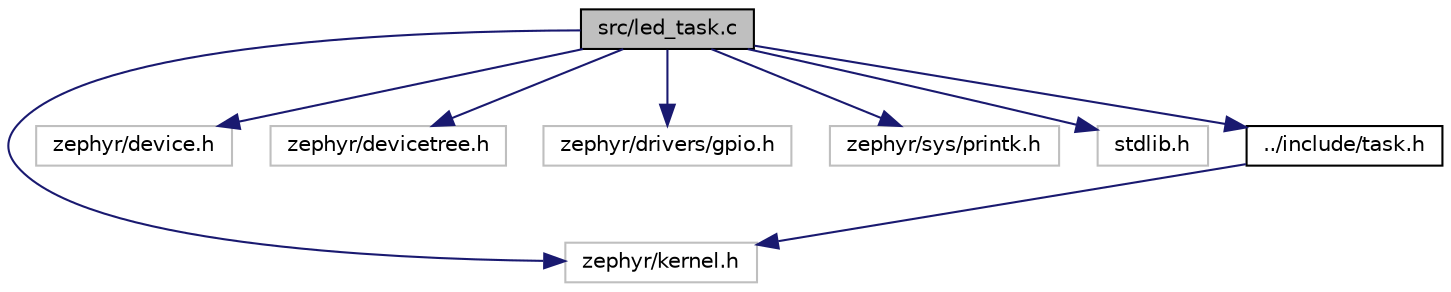 digraph "src/led_task.c"
{
 // LATEX_PDF_SIZE
  edge [fontname="Helvetica",fontsize="10",labelfontname="Helvetica",labelfontsize="10"];
  node [fontname="Helvetica",fontsize="10",shape=record];
  Node1 [label="src/led_task.c",height=0.2,width=0.4,color="black", fillcolor="grey75", style="filled", fontcolor="black",tooltip="Funções usadas na task responsável por controlar os LEDs do sistema."];
  Node1 -> Node2 [color="midnightblue",fontsize="10",style="solid"];
  Node2 [label="zephyr/kernel.h",height=0.2,width=0.4,color="grey75", fillcolor="white", style="filled",tooltip=" "];
  Node1 -> Node3 [color="midnightblue",fontsize="10",style="solid"];
  Node3 [label="zephyr/device.h",height=0.2,width=0.4,color="grey75", fillcolor="white", style="filled",tooltip=" "];
  Node1 -> Node4 [color="midnightblue",fontsize="10",style="solid"];
  Node4 [label="zephyr/devicetree.h",height=0.2,width=0.4,color="grey75", fillcolor="white", style="filled",tooltip=" "];
  Node1 -> Node5 [color="midnightblue",fontsize="10",style="solid"];
  Node5 [label="zephyr/drivers/gpio.h",height=0.2,width=0.4,color="grey75", fillcolor="white", style="filled",tooltip=" "];
  Node1 -> Node6 [color="midnightblue",fontsize="10",style="solid"];
  Node6 [label="zephyr/sys/printk.h",height=0.2,width=0.4,color="grey75", fillcolor="white", style="filled",tooltip=" "];
  Node1 -> Node7 [color="midnightblue",fontsize="10",style="solid"];
  Node7 [label="stdlib.h",height=0.2,width=0.4,color="grey75", fillcolor="white", style="filled",tooltip=" "];
  Node1 -> Node8 [color="midnightblue",fontsize="10",style="solid"];
  Node8 [label="../include/task.h",height=0.2,width=0.4,color="black", fillcolor="white", style="filled",URL="$task_8h.html",tooltip="Definição da RTDB (Real-Time DataBase) e funções utilitárias para tasks."];
  Node8 -> Node2 [color="midnightblue",fontsize="10",style="solid"];
}
